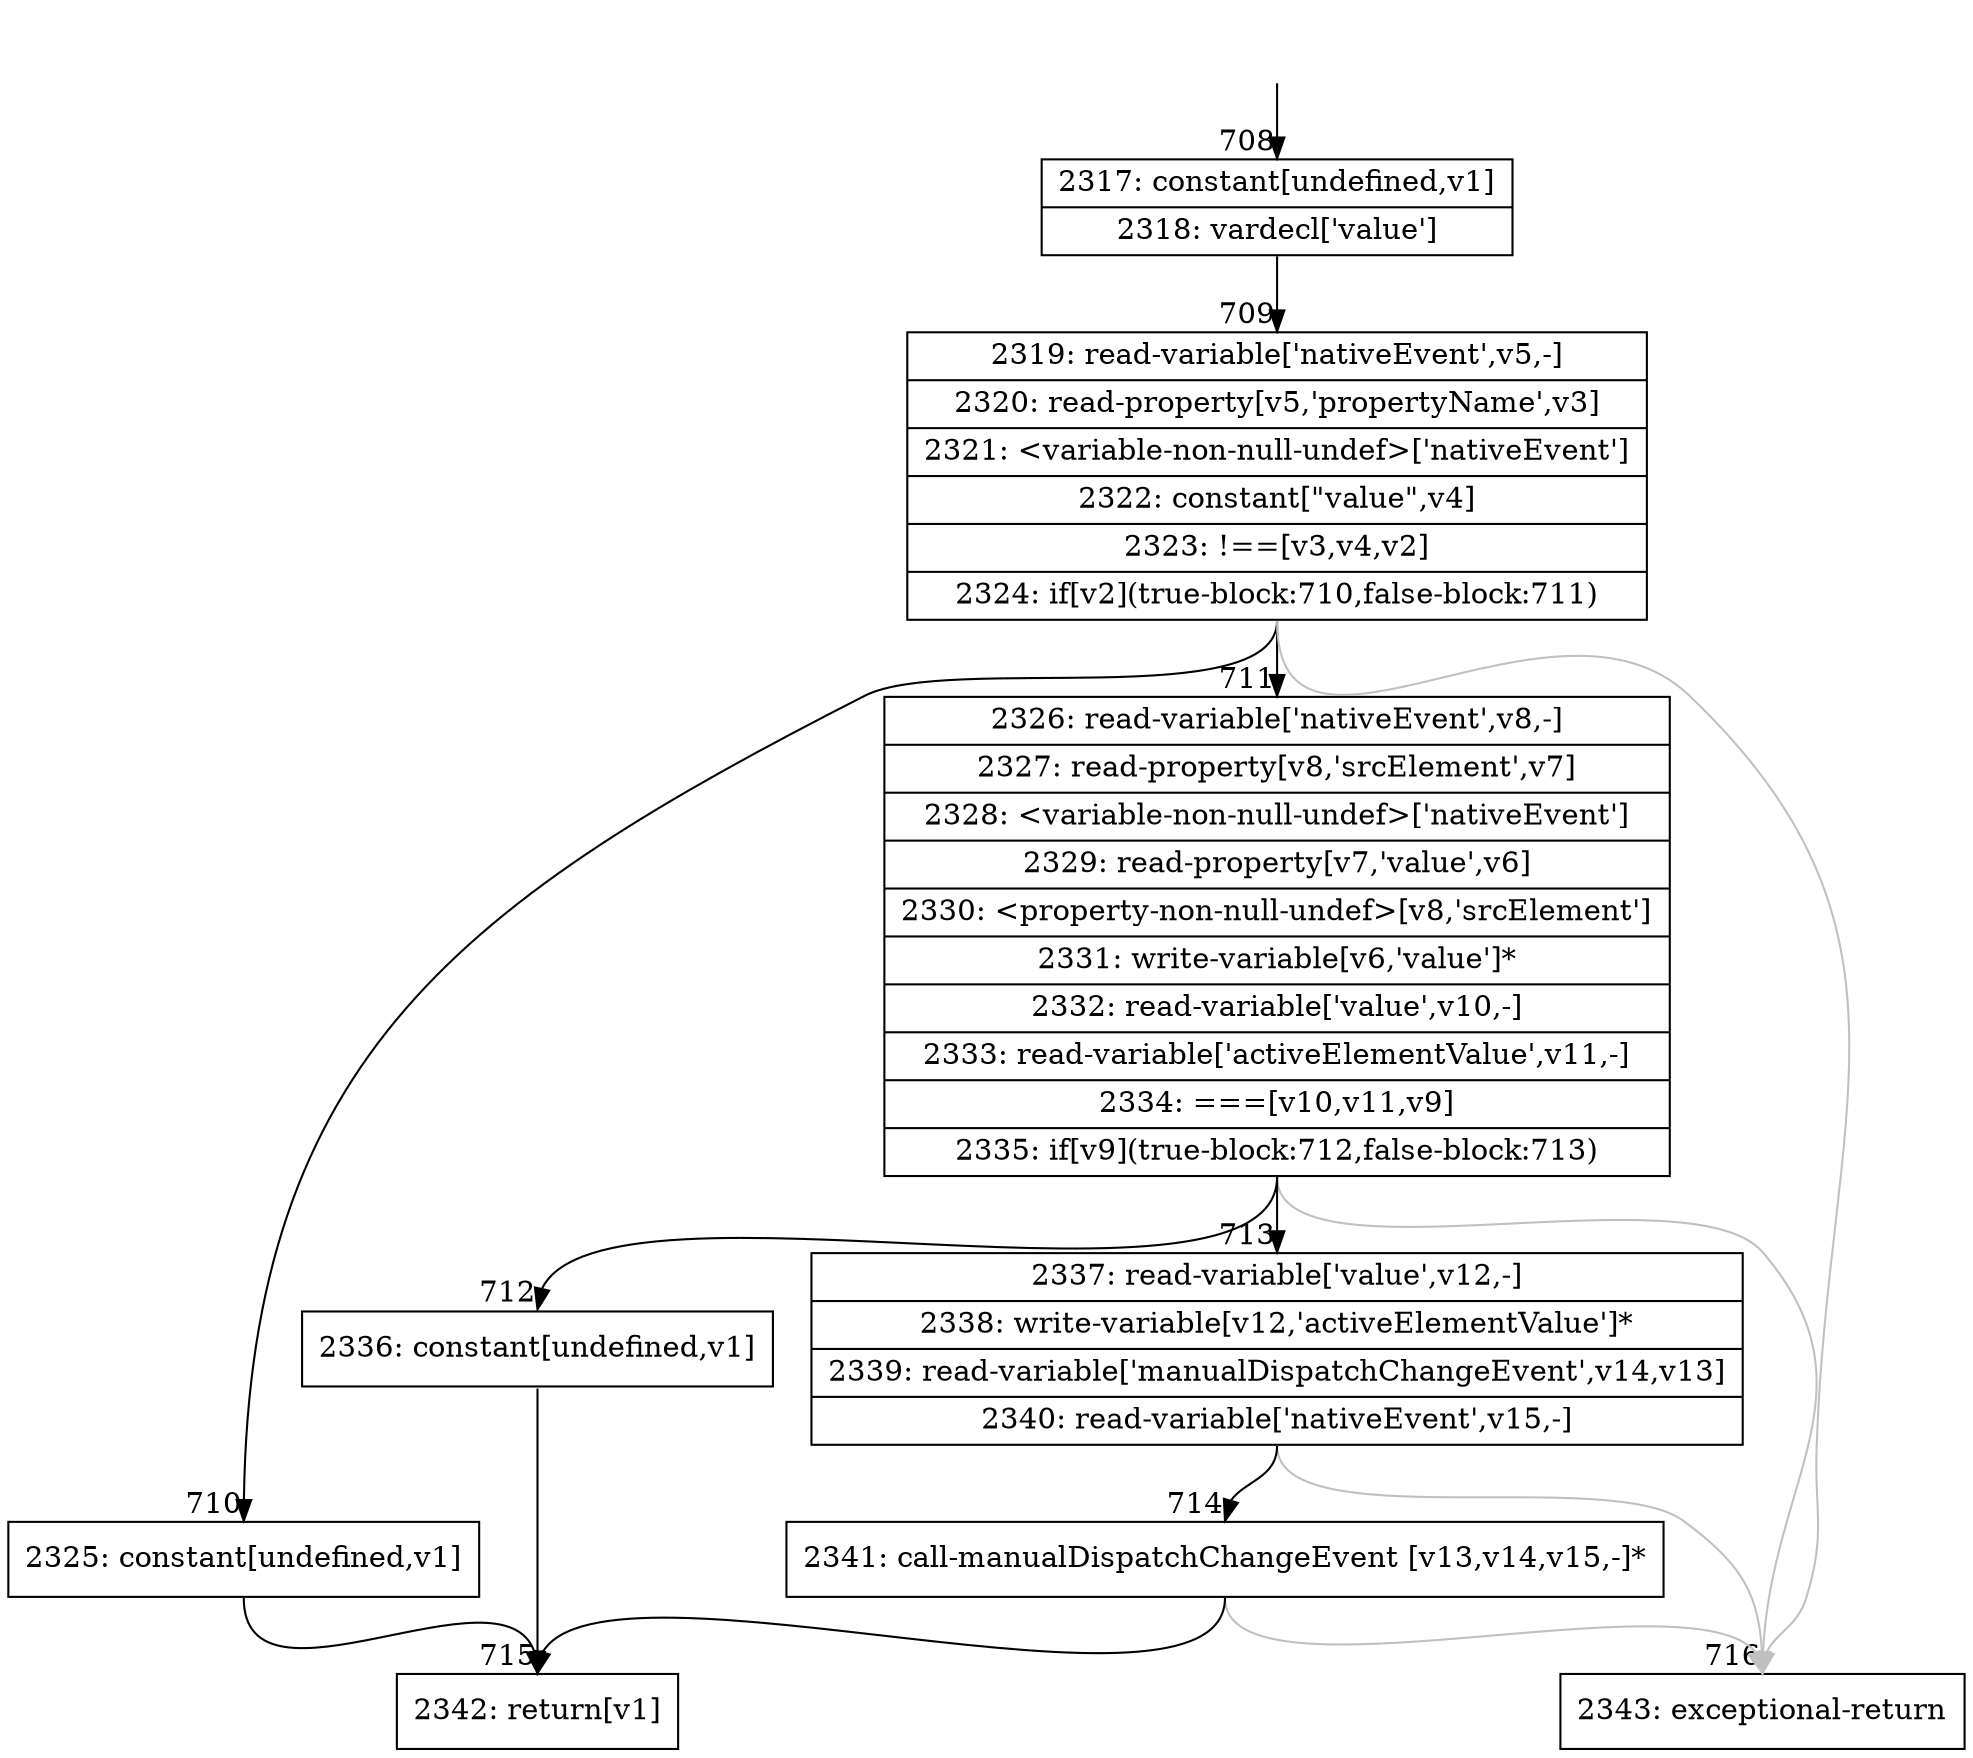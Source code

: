 digraph {
rankdir="TD"
BB_entry53[shape=none,label=""];
BB_entry53 -> BB708 [tailport=s, headport=n, headlabel="    708"]
BB708 [shape=record label="{2317: constant[undefined,v1]|2318: vardecl['value']}" ] 
BB708 -> BB709 [tailport=s, headport=n, headlabel="      709"]
BB709 [shape=record label="{2319: read-variable['nativeEvent',v5,-]|2320: read-property[v5,'propertyName',v3]|2321: \<variable-non-null-undef\>['nativeEvent']|2322: constant[\"value\",v4]|2323: !==[v3,v4,v2]|2324: if[v2](true-block:710,false-block:711)}" ] 
BB709 -> BB710 [tailport=s, headport=n, headlabel="      710"]
BB709 -> BB711 [tailport=s, headport=n, headlabel="      711"]
BB709 -> BB716 [tailport=s, headport=n, color=gray, headlabel="      716"]
BB710 [shape=record label="{2325: constant[undefined,v1]}" ] 
BB710 -> BB715 [tailport=s, headport=n, headlabel="      715"]
BB711 [shape=record label="{2326: read-variable['nativeEvent',v8,-]|2327: read-property[v8,'srcElement',v7]|2328: \<variable-non-null-undef\>['nativeEvent']|2329: read-property[v7,'value',v6]|2330: \<property-non-null-undef\>[v8,'srcElement']|2331: write-variable[v6,'value']*|2332: read-variable['value',v10,-]|2333: read-variable['activeElementValue',v11,-]|2334: ===[v10,v11,v9]|2335: if[v9](true-block:712,false-block:713)}" ] 
BB711 -> BB712 [tailport=s, headport=n, headlabel="      712"]
BB711 -> BB713 [tailport=s, headport=n, headlabel="      713"]
BB711 -> BB716 [tailport=s, headport=n, color=gray]
BB712 [shape=record label="{2336: constant[undefined,v1]}" ] 
BB712 -> BB715 [tailport=s, headport=n]
BB713 [shape=record label="{2337: read-variable['value',v12,-]|2338: write-variable[v12,'activeElementValue']*|2339: read-variable['manualDispatchChangeEvent',v14,v13]|2340: read-variable['nativeEvent',v15,-]}" ] 
BB713 -> BB714 [tailport=s, headport=n, headlabel="      714"]
BB713 -> BB716 [tailport=s, headport=n, color=gray]
BB714 [shape=record label="{2341: call-manualDispatchChangeEvent [v13,v14,v15,-]*}" ] 
BB714 -> BB715 [tailport=s, headport=n]
BB714 -> BB716 [tailport=s, headport=n, color=gray]
BB715 [shape=record label="{2342: return[v1]}" ] 
BB716 [shape=record label="{2343: exceptional-return}" ] 
//#$~ 1294
}
